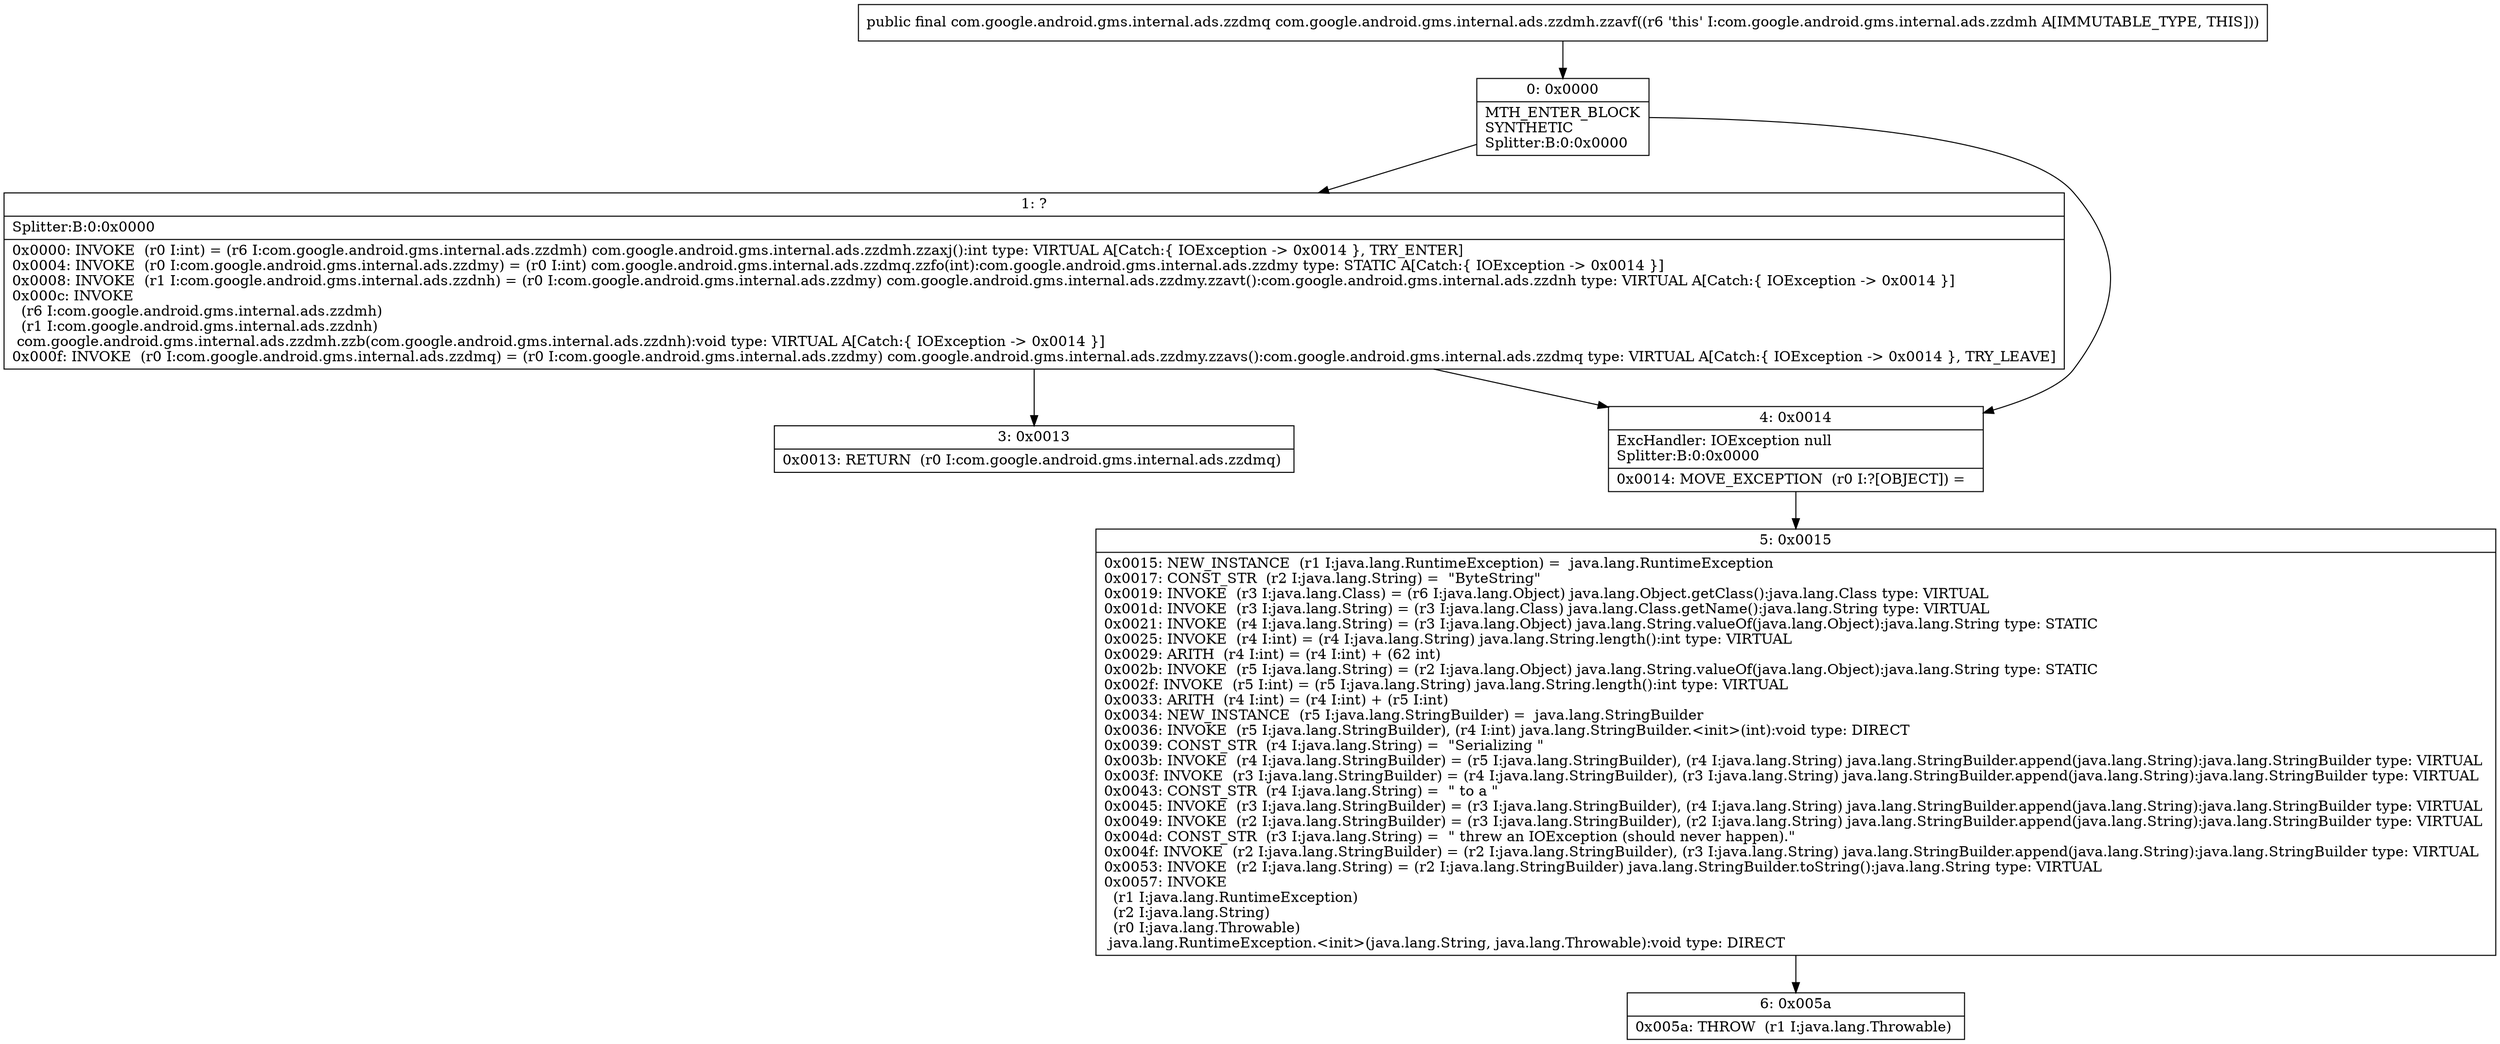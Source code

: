 digraph "CFG forcom.google.android.gms.internal.ads.zzdmh.zzavf()Lcom\/google\/android\/gms\/internal\/ads\/zzdmq;" {
Node_0 [shape=record,label="{0\:\ 0x0000|MTH_ENTER_BLOCK\lSYNTHETIC\lSplitter:B:0:0x0000\l}"];
Node_1 [shape=record,label="{1\:\ ?|Splitter:B:0:0x0000\l|0x0000: INVOKE  (r0 I:int) = (r6 I:com.google.android.gms.internal.ads.zzdmh) com.google.android.gms.internal.ads.zzdmh.zzaxj():int type: VIRTUAL A[Catch:\{ IOException \-\> 0x0014 \}, TRY_ENTER]\l0x0004: INVOKE  (r0 I:com.google.android.gms.internal.ads.zzdmy) = (r0 I:int) com.google.android.gms.internal.ads.zzdmq.zzfo(int):com.google.android.gms.internal.ads.zzdmy type: STATIC A[Catch:\{ IOException \-\> 0x0014 \}]\l0x0008: INVOKE  (r1 I:com.google.android.gms.internal.ads.zzdnh) = (r0 I:com.google.android.gms.internal.ads.zzdmy) com.google.android.gms.internal.ads.zzdmy.zzavt():com.google.android.gms.internal.ads.zzdnh type: VIRTUAL A[Catch:\{ IOException \-\> 0x0014 \}]\l0x000c: INVOKE  \l  (r6 I:com.google.android.gms.internal.ads.zzdmh)\l  (r1 I:com.google.android.gms.internal.ads.zzdnh)\l com.google.android.gms.internal.ads.zzdmh.zzb(com.google.android.gms.internal.ads.zzdnh):void type: VIRTUAL A[Catch:\{ IOException \-\> 0x0014 \}]\l0x000f: INVOKE  (r0 I:com.google.android.gms.internal.ads.zzdmq) = (r0 I:com.google.android.gms.internal.ads.zzdmy) com.google.android.gms.internal.ads.zzdmy.zzavs():com.google.android.gms.internal.ads.zzdmq type: VIRTUAL A[Catch:\{ IOException \-\> 0x0014 \}, TRY_LEAVE]\l}"];
Node_3 [shape=record,label="{3\:\ 0x0013|0x0013: RETURN  (r0 I:com.google.android.gms.internal.ads.zzdmq) \l}"];
Node_4 [shape=record,label="{4\:\ 0x0014|ExcHandler: IOException null\lSplitter:B:0:0x0000\l|0x0014: MOVE_EXCEPTION  (r0 I:?[OBJECT]) =  \l}"];
Node_5 [shape=record,label="{5\:\ 0x0015|0x0015: NEW_INSTANCE  (r1 I:java.lang.RuntimeException) =  java.lang.RuntimeException \l0x0017: CONST_STR  (r2 I:java.lang.String) =  \"ByteString\" \l0x0019: INVOKE  (r3 I:java.lang.Class) = (r6 I:java.lang.Object) java.lang.Object.getClass():java.lang.Class type: VIRTUAL \l0x001d: INVOKE  (r3 I:java.lang.String) = (r3 I:java.lang.Class) java.lang.Class.getName():java.lang.String type: VIRTUAL \l0x0021: INVOKE  (r4 I:java.lang.String) = (r3 I:java.lang.Object) java.lang.String.valueOf(java.lang.Object):java.lang.String type: STATIC \l0x0025: INVOKE  (r4 I:int) = (r4 I:java.lang.String) java.lang.String.length():int type: VIRTUAL \l0x0029: ARITH  (r4 I:int) = (r4 I:int) + (62 int) \l0x002b: INVOKE  (r5 I:java.lang.String) = (r2 I:java.lang.Object) java.lang.String.valueOf(java.lang.Object):java.lang.String type: STATIC \l0x002f: INVOKE  (r5 I:int) = (r5 I:java.lang.String) java.lang.String.length():int type: VIRTUAL \l0x0033: ARITH  (r4 I:int) = (r4 I:int) + (r5 I:int) \l0x0034: NEW_INSTANCE  (r5 I:java.lang.StringBuilder) =  java.lang.StringBuilder \l0x0036: INVOKE  (r5 I:java.lang.StringBuilder), (r4 I:int) java.lang.StringBuilder.\<init\>(int):void type: DIRECT \l0x0039: CONST_STR  (r4 I:java.lang.String) =  \"Serializing \" \l0x003b: INVOKE  (r4 I:java.lang.StringBuilder) = (r5 I:java.lang.StringBuilder), (r4 I:java.lang.String) java.lang.StringBuilder.append(java.lang.String):java.lang.StringBuilder type: VIRTUAL \l0x003f: INVOKE  (r3 I:java.lang.StringBuilder) = (r4 I:java.lang.StringBuilder), (r3 I:java.lang.String) java.lang.StringBuilder.append(java.lang.String):java.lang.StringBuilder type: VIRTUAL \l0x0043: CONST_STR  (r4 I:java.lang.String) =  \" to a \" \l0x0045: INVOKE  (r3 I:java.lang.StringBuilder) = (r3 I:java.lang.StringBuilder), (r4 I:java.lang.String) java.lang.StringBuilder.append(java.lang.String):java.lang.StringBuilder type: VIRTUAL \l0x0049: INVOKE  (r2 I:java.lang.StringBuilder) = (r3 I:java.lang.StringBuilder), (r2 I:java.lang.String) java.lang.StringBuilder.append(java.lang.String):java.lang.StringBuilder type: VIRTUAL \l0x004d: CONST_STR  (r3 I:java.lang.String) =  \" threw an IOException (should never happen).\" \l0x004f: INVOKE  (r2 I:java.lang.StringBuilder) = (r2 I:java.lang.StringBuilder), (r3 I:java.lang.String) java.lang.StringBuilder.append(java.lang.String):java.lang.StringBuilder type: VIRTUAL \l0x0053: INVOKE  (r2 I:java.lang.String) = (r2 I:java.lang.StringBuilder) java.lang.StringBuilder.toString():java.lang.String type: VIRTUAL \l0x0057: INVOKE  \l  (r1 I:java.lang.RuntimeException)\l  (r2 I:java.lang.String)\l  (r0 I:java.lang.Throwable)\l java.lang.RuntimeException.\<init\>(java.lang.String, java.lang.Throwable):void type: DIRECT \l}"];
Node_6 [shape=record,label="{6\:\ 0x005a|0x005a: THROW  (r1 I:java.lang.Throwable) \l}"];
MethodNode[shape=record,label="{public final com.google.android.gms.internal.ads.zzdmq com.google.android.gms.internal.ads.zzdmh.zzavf((r6 'this' I:com.google.android.gms.internal.ads.zzdmh A[IMMUTABLE_TYPE, THIS])) }"];
MethodNode -> Node_0;
Node_0 -> Node_1;
Node_0 -> Node_4;
Node_1 -> Node_4;
Node_1 -> Node_3;
Node_4 -> Node_5;
Node_5 -> Node_6;
}

